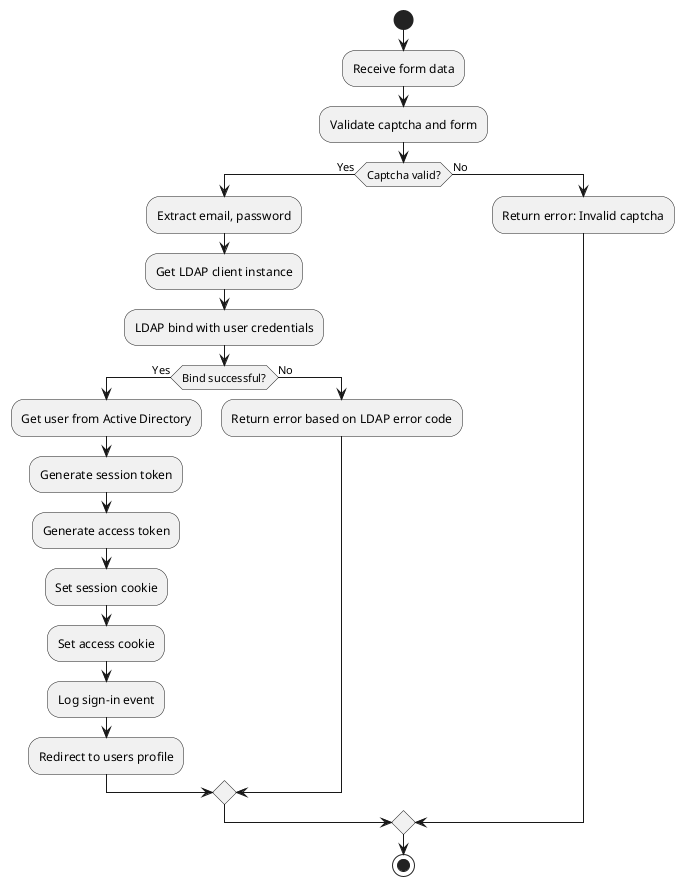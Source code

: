 @startuml flow-diagram signin
start
:Receive form data;
:Validate captcha and form;
if (Captcha valid?) then (Yes)
    :Extract email, password;
    :Get LDAP client instance;
    :LDAP bind with user credentials;
    if (Bind successful?) then (Yes)
        :Get user from Active Directory;
        :Generate session token;
        :Generate access token;
        :Set session cookie;
        :Set access cookie;
        :Log sign-in event;
        :Redirect to users profile;
    else (No)
        :Return error based on LDAP error code;
    endif
else (No)
    :Return error: Invalid captcha;
endif
stop
@enduml
